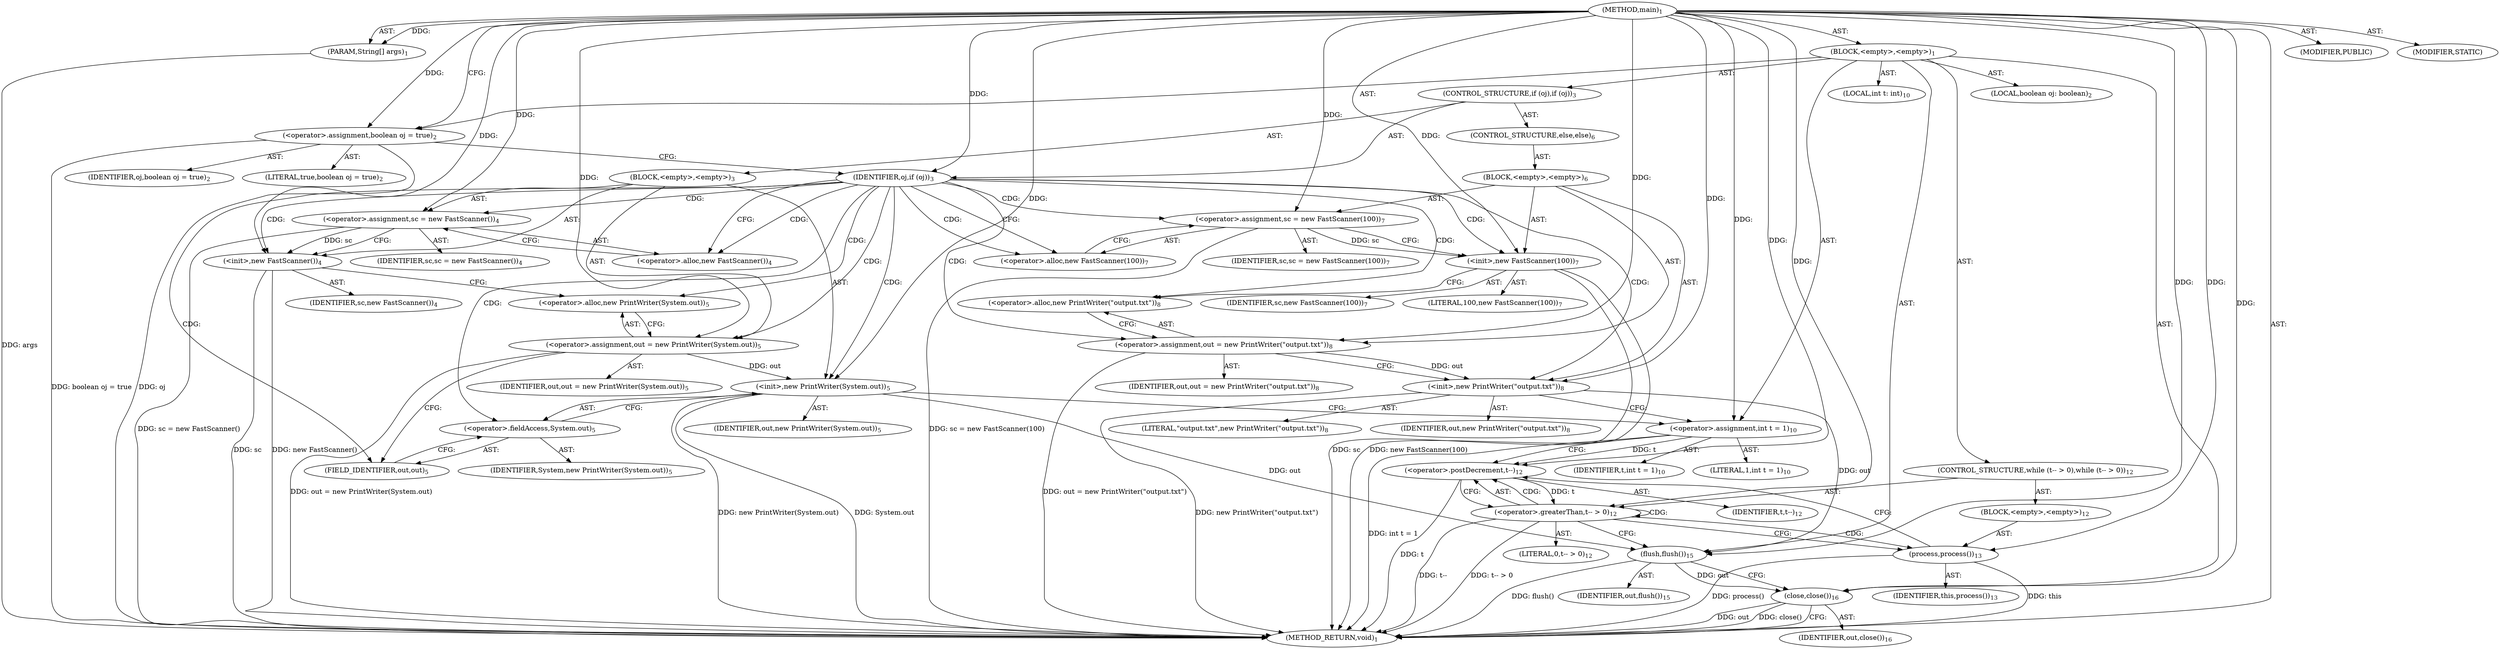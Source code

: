 digraph "main" {  
"17" [label = <(METHOD,main)<SUB>1</SUB>> ]
"18" [label = <(PARAM,String[] args)<SUB>1</SUB>> ]
"19" [label = <(BLOCK,&lt;empty&gt;,&lt;empty&gt;)<SUB>1</SUB>> ]
"20" [label = <(LOCAL,boolean oj: boolean)<SUB>2</SUB>> ]
"21" [label = <(&lt;operator&gt;.assignment,boolean oj = true)<SUB>2</SUB>> ]
"22" [label = <(IDENTIFIER,oj,boolean oj = true)<SUB>2</SUB>> ]
"23" [label = <(LITERAL,true,boolean oj = true)<SUB>2</SUB>> ]
"24" [label = <(CONTROL_STRUCTURE,if (oj),if (oj))<SUB>3</SUB>> ]
"25" [label = <(IDENTIFIER,oj,if (oj))<SUB>3</SUB>> ]
"26" [label = <(BLOCK,&lt;empty&gt;,&lt;empty&gt;)<SUB>3</SUB>> ]
"27" [label = <(&lt;operator&gt;.assignment,sc = new FastScanner())<SUB>4</SUB>> ]
"28" [label = <(IDENTIFIER,sc,sc = new FastScanner())<SUB>4</SUB>> ]
"29" [label = <(&lt;operator&gt;.alloc,new FastScanner())<SUB>4</SUB>> ]
"30" [label = <(&lt;init&gt;,new FastScanner())<SUB>4</SUB>> ]
"31" [label = <(IDENTIFIER,sc,new FastScanner())<SUB>4</SUB>> ]
"32" [label = <(&lt;operator&gt;.assignment,out = new PrintWriter(System.out))<SUB>5</SUB>> ]
"33" [label = <(IDENTIFIER,out,out = new PrintWriter(System.out))<SUB>5</SUB>> ]
"34" [label = <(&lt;operator&gt;.alloc,new PrintWriter(System.out))<SUB>5</SUB>> ]
"35" [label = <(&lt;init&gt;,new PrintWriter(System.out))<SUB>5</SUB>> ]
"36" [label = <(IDENTIFIER,out,new PrintWriter(System.out))<SUB>5</SUB>> ]
"37" [label = <(&lt;operator&gt;.fieldAccess,System.out)<SUB>5</SUB>> ]
"38" [label = <(IDENTIFIER,System,new PrintWriter(System.out))<SUB>5</SUB>> ]
"39" [label = <(FIELD_IDENTIFIER,out,out)<SUB>5</SUB>> ]
"40" [label = <(CONTROL_STRUCTURE,else,else)<SUB>6</SUB>> ]
"41" [label = <(BLOCK,&lt;empty&gt;,&lt;empty&gt;)<SUB>6</SUB>> ]
"42" [label = <(&lt;operator&gt;.assignment,sc = new FastScanner(100))<SUB>7</SUB>> ]
"43" [label = <(IDENTIFIER,sc,sc = new FastScanner(100))<SUB>7</SUB>> ]
"44" [label = <(&lt;operator&gt;.alloc,new FastScanner(100))<SUB>7</SUB>> ]
"45" [label = <(&lt;init&gt;,new FastScanner(100))<SUB>7</SUB>> ]
"46" [label = <(IDENTIFIER,sc,new FastScanner(100))<SUB>7</SUB>> ]
"47" [label = <(LITERAL,100,new FastScanner(100))<SUB>7</SUB>> ]
"48" [label = <(&lt;operator&gt;.assignment,out = new PrintWriter(&quot;output.txt&quot;))<SUB>8</SUB>> ]
"49" [label = <(IDENTIFIER,out,out = new PrintWriter(&quot;output.txt&quot;))<SUB>8</SUB>> ]
"50" [label = <(&lt;operator&gt;.alloc,new PrintWriter(&quot;output.txt&quot;))<SUB>8</SUB>> ]
"51" [label = <(&lt;init&gt;,new PrintWriter(&quot;output.txt&quot;))<SUB>8</SUB>> ]
"52" [label = <(IDENTIFIER,out,new PrintWriter(&quot;output.txt&quot;))<SUB>8</SUB>> ]
"53" [label = <(LITERAL,&quot;output.txt&quot;,new PrintWriter(&quot;output.txt&quot;))<SUB>8</SUB>> ]
"54" [label = <(LOCAL,int t: int)<SUB>10</SUB>> ]
"55" [label = <(&lt;operator&gt;.assignment,int t = 1)<SUB>10</SUB>> ]
"56" [label = <(IDENTIFIER,t,int t = 1)<SUB>10</SUB>> ]
"57" [label = <(LITERAL,1,int t = 1)<SUB>10</SUB>> ]
"58" [label = <(CONTROL_STRUCTURE,while (t-- &gt; 0),while (t-- &gt; 0))<SUB>12</SUB>> ]
"59" [label = <(&lt;operator&gt;.greaterThan,t-- &gt; 0)<SUB>12</SUB>> ]
"60" [label = <(&lt;operator&gt;.postDecrement,t--)<SUB>12</SUB>> ]
"61" [label = <(IDENTIFIER,t,t--)<SUB>12</SUB>> ]
"62" [label = <(LITERAL,0,t-- &gt; 0)<SUB>12</SUB>> ]
"63" [label = <(BLOCK,&lt;empty&gt;,&lt;empty&gt;)<SUB>12</SUB>> ]
"64" [label = <(process,process())<SUB>13</SUB>> ]
"65" [label = <(IDENTIFIER,this,process())<SUB>13</SUB>> ]
"66" [label = <(flush,flush())<SUB>15</SUB>> ]
"67" [label = <(IDENTIFIER,out,flush())<SUB>15</SUB>> ]
"68" [label = <(close,close())<SUB>16</SUB>> ]
"69" [label = <(IDENTIFIER,out,close())<SUB>16</SUB>> ]
"70" [label = <(MODIFIER,PUBLIC)> ]
"71" [label = <(MODIFIER,STATIC)> ]
"72" [label = <(METHOD_RETURN,void)<SUB>1</SUB>> ]
  "17" -> "18"  [ label = "AST: "] 
  "17" -> "19"  [ label = "AST: "] 
  "17" -> "70"  [ label = "AST: "] 
  "17" -> "71"  [ label = "AST: "] 
  "17" -> "72"  [ label = "AST: "] 
  "19" -> "20"  [ label = "AST: "] 
  "19" -> "21"  [ label = "AST: "] 
  "19" -> "24"  [ label = "AST: "] 
  "19" -> "54"  [ label = "AST: "] 
  "19" -> "55"  [ label = "AST: "] 
  "19" -> "58"  [ label = "AST: "] 
  "19" -> "66"  [ label = "AST: "] 
  "19" -> "68"  [ label = "AST: "] 
  "21" -> "22"  [ label = "AST: "] 
  "21" -> "23"  [ label = "AST: "] 
  "24" -> "25"  [ label = "AST: "] 
  "24" -> "26"  [ label = "AST: "] 
  "24" -> "40"  [ label = "AST: "] 
  "26" -> "27"  [ label = "AST: "] 
  "26" -> "30"  [ label = "AST: "] 
  "26" -> "32"  [ label = "AST: "] 
  "26" -> "35"  [ label = "AST: "] 
  "27" -> "28"  [ label = "AST: "] 
  "27" -> "29"  [ label = "AST: "] 
  "30" -> "31"  [ label = "AST: "] 
  "32" -> "33"  [ label = "AST: "] 
  "32" -> "34"  [ label = "AST: "] 
  "35" -> "36"  [ label = "AST: "] 
  "35" -> "37"  [ label = "AST: "] 
  "37" -> "38"  [ label = "AST: "] 
  "37" -> "39"  [ label = "AST: "] 
  "40" -> "41"  [ label = "AST: "] 
  "41" -> "42"  [ label = "AST: "] 
  "41" -> "45"  [ label = "AST: "] 
  "41" -> "48"  [ label = "AST: "] 
  "41" -> "51"  [ label = "AST: "] 
  "42" -> "43"  [ label = "AST: "] 
  "42" -> "44"  [ label = "AST: "] 
  "45" -> "46"  [ label = "AST: "] 
  "45" -> "47"  [ label = "AST: "] 
  "48" -> "49"  [ label = "AST: "] 
  "48" -> "50"  [ label = "AST: "] 
  "51" -> "52"  [ label = "AST: "] 
  "51" -> "53"  [ label = "AST: "] 
  "55" -> "56"  [ label = "AST: "] 
  "55" -> "57"  [ label = "AST: "] 
  "58" -> "59"  [ label = "AST: "] 
  "58" -> "63"  [ label = "AST: "] 
  "59" -> "60"  [ label = "AST: "] 
  "59" -> "62"  [ label = "AST: "] 
  "60" -> "61"  [ label = "AST: "] 
  "63" -> "64"  [ label = "AST: "] 
  "64" -> "65"  [ label = "AST: "] 
  "66" -> "67"  [ label = "AST: "] 
  "68" -> "69"  [ label = "AST: "] 
  "21" -> "25"  [ label = "CFG: "] 
  "55" -> "60"  [ label = "CFG: "] 
  "66" -> "68"  [ label = "CFG: "] 
  "68" -> "72"  [ label = "CFG: "] 
  "25" -> "29"  [ label = "CFG: "] 
  "25" -> "44"  [ label = "CFG: "] 
  "59" -> "64"  [ label = "CFG: "] 
  "59" -> "66"  [ label = "CFG: "] 
  "27" -> "30"  [ label = "CFG: "] 
  "30" -> "34"  [ label = "CFG: "] 
  "32" -> "39"  [ label = "CFG: "] 
  "35" -> "55"  [ label = "CFG: "] 
  "60" -> "59"  [ label = "CFG: "] 
  "64" -> "60"  [ label = "CFG: "] 
  "29" -> "27"  [ label = "CFG: "] 
  "34" -> "32"  [ label = "CFG: "] 
  "37" -> "35"  [ label = "CFG: "] 
  "42" -> "45"  [ label = "CFG: "] 
  "45" -> "50"  [ label = "CFG: "] 
  "48" -> "51"  [ label = "CFG: "] 
  "51" -> "55"  [ label = "CFG: "] 
  "39" -> "37"  [ label = "CFG: "] 
  "44" -> "42"  [ label = "CFG: "] 
  "50" -> "48"  [ label = "CFG: "] 
  "17" -> "21"  [ label = "CFG: "] 
  "18" -> "72"  [ label = "DDG: args"] 
  "21" -> "72"  [ label = "DDG: oj"] 
  "21" -> "72"  [ label = "DDG: boolean oj = true"] 
  "42" -> "72"  [ label = "DDG: sc = new FastScanner(100)"] 
  "45" -> "72"  [ label = "DDG: sc"] 
  "45" -> "72"  [ label = "DDG: new FastScanner(100)"] 
  "48" -> "72"  [ label = "DDG: out = new PrintWriter(&quot;output.txt&quot;)"] 
  "51" -> "72"  [ label = "DDG: new PrintWriter(&quot;output.txt&quot;)"] 
  "27" -> "72"  [ label = "DDG: sc = new FastScanner()"] 
  "30" -> "72"  [ label = "DDG: sc"] 
  "30" -> "72"  [ label = "DDG: new FastScanner()"] 
  "32" -> "72"  [ label = "DDG: out = new PrintWriter(System.out)"] 
  "35" -> "72"  [ label = "DDG: System.out"] 
  "35" -> "72"  [ label = "DDG: new PrintWriter(System.out)"] 
  "55" -> "72"  [ label = "DDG: int t = 1"] 
  "60" -> "72"  [ label = "DDG: t"] 
  "59" -> "72"  [ label = "DDG: t--"] 
  "59" -> "72"  [ label = "DDG: t-- &gt; 0"] 
  "66" -> "72"  [ label = "DDG: flush()"] 
  "68" -> "72"  [ label = "DDG: out"] 
  "68" -> "72"  [ label = "DDG: close()"] 
  "64" -> "72"  [ label = "DDG: process()"] 
  "64" -> "72"  [ label = "DDG: this"] 
  "17" -> "18"  [ label = "DDG: "] 
  "17" -> "21"  [ label = "DDG: "] 
  "17" -> "55"  [ label = "DDG: "] 
  "17" -> "25"  [ label = "DDG: "] 
  "51" -> "66"  [ label = "DDG: out"] 
  "35" -> "66"  [ label = "DDG: out"] 
  "17" -> "66"  [ label = "DDG: "] 
  "66" -> "68"  [ label = "DDG: out"] 
  "17" -> "68"  [ label = "DDG: "] 
  "17" -> "27"  [ label = "DDG: "] 
  "17" -> "32"  [ label = "DDG: "] 
  "60" -> "59"  [ label = "DDG: t"] 
  "17" -> "59"  [ label = "DDG: "] 
  "27" -> "30"  [ label = "DDG: sc"] 
  "17" -> "30"  [ label = "DDG: "] 
  "32" -> "35"  [ label = "DDG: out"] 
  "17" -> "35"  [ label = "DDG: "] 
  "17" -> "42"  [ label = "DDG: "] 
  "17" -> "48"  [ label = "DDG: "] 
  "55" -> "60"  [ label = "DDG: t"] 
  "17" -> "60"  [ label = "DDG: "] 
  "17" -> "64"  [ label = "DDG: "] 
  "42" -> "45"  [ label = "DDG: sc"] 
  "17" -> "45"  [ label = "DDG: "] 
  "48" -> "51"  [ label = "DDG: out"] 
  "17" -> "51"  [ label = "DDG: "] 
  "25" -> "30"  [ label = "CDG: "] 
  "25" -> "34"  [ label = "CDG: "] 
  "25" -> "48"  [ label = "CDG: "] 
  "25" -> "32"  [ label = "CDG: "] 
  "25" -> "42"  [ label = "CDG: "] 
  "25" -> "51"  [ label = "CDG: "] 
  "25" -> "37"  [ label = "CDG: "] 
  "25" -> "45"  [ label = "CDG: "] 
  "25" -> "27"  [ label = "CDG: "] 
  "25" -> "29"  [ label = "CDG: "] 
  "25" -> "50"  [ label = "CDG: "] 
  "25" -> "44"  [ label = "CDG: "] 
  "25" -> "35"  [ label = "CDG: "] 
  "25" -> "39"  [ label = "CDG: "] 
  "59" -> "60"  [ label = "CDG: "] 
  "59" -> "64"  [ label = "CDG: "] 
  "59" -> "59"  [ label = "CDG: "] 
}

